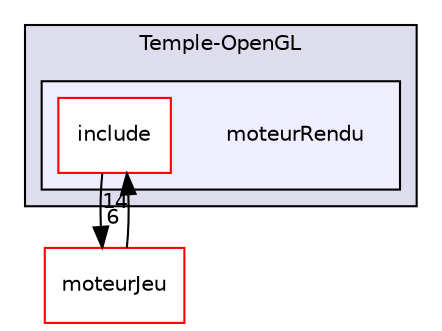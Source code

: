 digraph "/home/bastien/Bureau/Temple-OpenGL/moteurRendu" {
  bgcolor=transparent;
  compound=true
  node [ fontsize="10", fontname="Helvetica"];
  edge [ labelfontsize="10", labelfontname="Helvetica"];
  subgraph clusterdir_8f58229c129fbec5a597693b2a091b41 {
    graph [ bgcolor="#ddddee", pencolor="black", label="Temple-OpenGL" fontname="Helvetica", fontsize="10", URL="dir_8f58229c129fbec5a597693b2a091b41.html"]
  subgraph clusterdir_2098160b2e315be4ae8a7d2dbc0c58ea {
    graph [ bgcolor="#eeeeff", pencolor="black", label="" URL="dir_2098160b2e315be4ae8a7d2dbc0c58ea.html"];
    dir_2098160b2e315be4ae8a7d2dbc0c58ea [shape=plaintext label="moteurRendu"];
    dir_4ecb0b9449d5db226598c7bc97d0d3e5 [shape=box label="include" color="red" fillcolor="white" style="filled" URL="dir_4ecb0b9449d5db226598c7bc97d0d3e5.html"];
  }
  }
  dir_ac034f0d507295612ba9d7c994ada95f [shape=box label="moteurJeu" color="red" URL="dir_ac034f0d507295612ba9d7c994ada95f.html"];
  dir_ac034f0d507295612ba9d7c994ada95f->dir_4ecb0b9449d5db226598c7bc97d0d3e5 [headlabel="14", labeldistance=1.5 headhref="dir_000001_000005.html"];
  dir_4ecb0b9449d5db226598c7bc97d0d3e5->dir_ac034f0d507295612ba9d7c994ada95f [headlabel="6", labeldistance=1.5 headhref="dir_000005_000001.html"];
}
